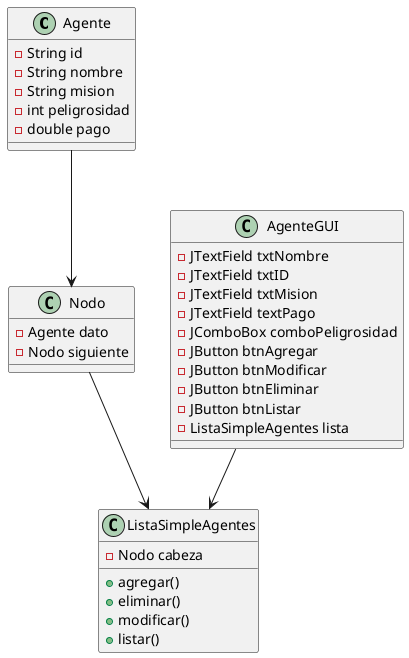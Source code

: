 @startuml

class Agente {
  - String id
  - String nombre
  - String mision
  - int peligrosidad
  - double pago
}

class Nodo {
  - Agente dato
  - Nodo siguiente
}

class ListaSimpleAgentes {
  - Nodo cabeza
  + agregar()
  + eliminar()
  + modificar()
  + listar()
}

class AgenteGUI {
  - JTextField txtNombre
  - JTextField txtID
  - JTextField txtMision
  - JTextField textPago
  - JComboBox comboPeligrosidad
  - JButton btnAgregar
  - JButton btnModificar
  - JButton btnEliminar
  - JButton btnListar
  - ListaSimpleAgentes lista
}

Agente --> Nodo
Nodo --> ListaSimpleAgentes
AgenteGUI --> ListaSimpleAgentes

@enduml
